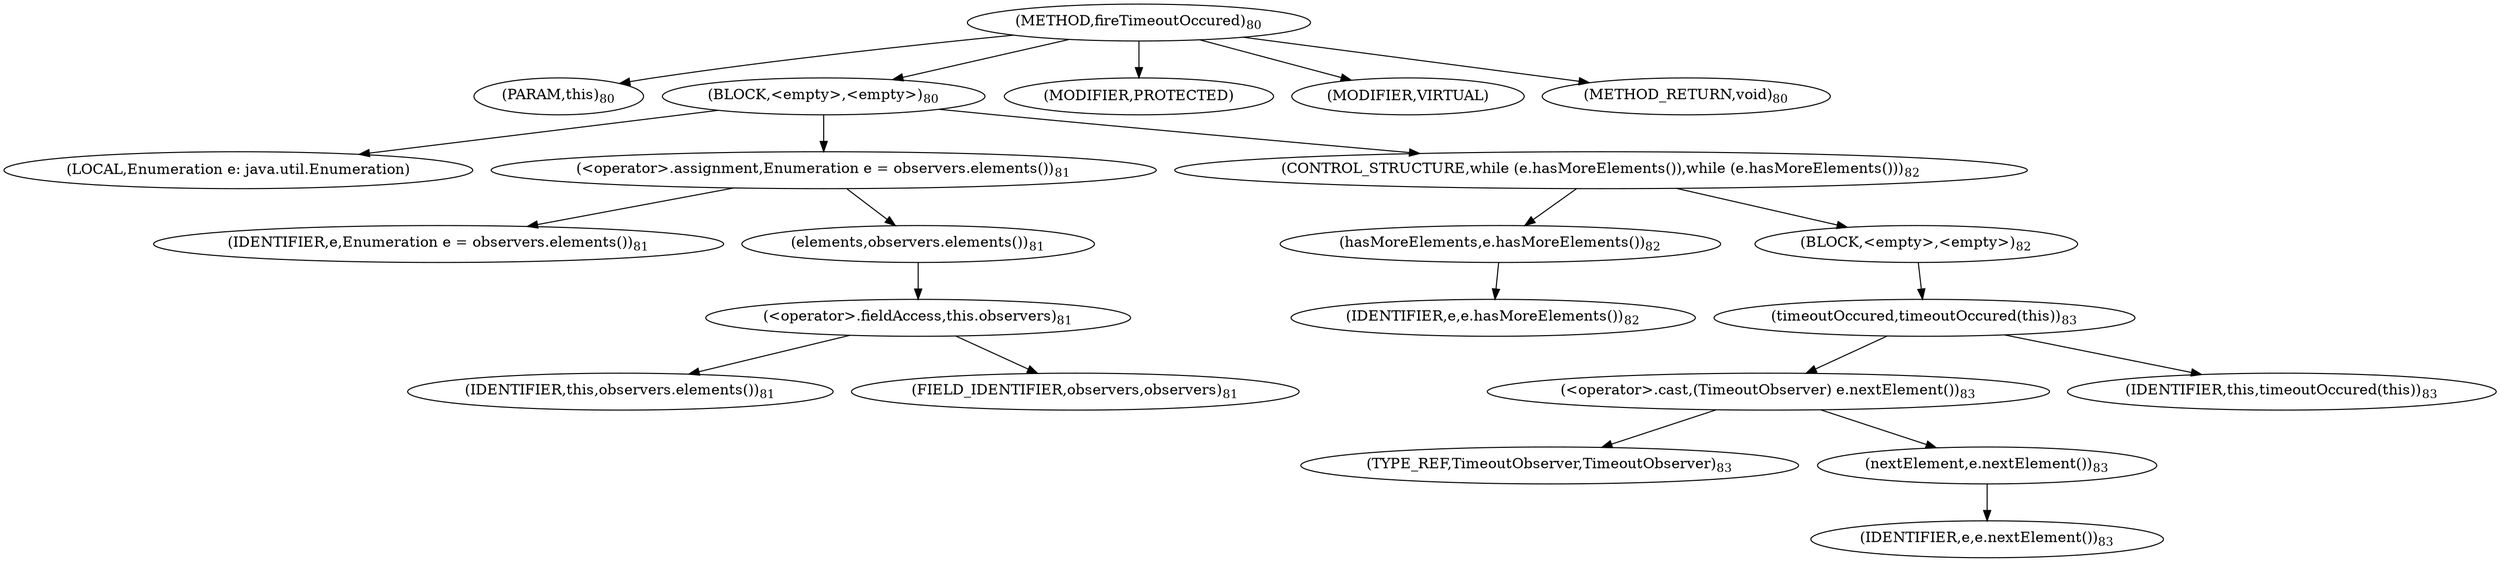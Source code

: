 digraph "fireTimeoutOccured" {  
"116" [label = <(METHOD,fireTimeoutOccured)<SUB>80</SUB>> ]
"6" [label = <(PARAM,this)<SUB>80</SUB>> ]
"117" [label = <(BLOCK,&lt;empty&gt;,&lt;empty&gt;)<SUB>80</SUB>> ]
"118" [label = <(LOCAL,Enumeration e: java.util.Enumeration)> ]
"119" [label = <(&lt;operator&gt;.assignment,Enumeration e = observers.elements())<SUB>81</SUB>> ]
"120" [label = <(IDENTIFIER,e,Enumeration e = observers.elements())<SUB>81</SUB>> ]
"121" [label = <(elements,observers.elements())<SUB>81</SUB>> ]
"122" [label = <(&lt;operator&gt;.fieldAccess,this.observers)<SUB>81</SUB>> ]
"123" [label = <(IDENTIFIER,this,observers.elements())<SUB>81</SUB>> ]
"124" [label = <(FIELD_IDENTIFIER,observers,observers)<SUB>81</SUB>> ]
"125" [label = <(CONTROL_STRUCTURE,while (e.hasMoreElements()),while (e.hasMoreElements()))<SUB>82</SUB>> ]
"126" [label = <(hasMoreElements,e.hasMoreElements())<SUB>82</SUB>> ]
"127" [label = <(IDENTIFIER,e,e.hasMoreElements())<SUB>82</SUB>> ]
"128" [label = <(BLOCK,&lt;empty&gt;,&lt;empty&gt;)<SUB>82</SUB>> ]
"129" [label = <(timeoutOccured,timeoutOccured(this))<SUB>83</SUB>> ]
"130" [label = <(&lt;operator&gt;.cast,(TimeoutObserver) e.nextElement())<SUB>83</SUB>> ]
"131" [label = <(TYPE_REF,TimeoutObserver,TimeoutObserver)<SUB>83</SUB>> ]
"132" [label = <(nextElement,e.nextElement())<SUB>83</SUB>> ]
"133" [label = <(IDENTIFIER,e,e.nextElement())<SUB>83</SUB>> ]
"5" [label = <(IDENTIFIER,this,timeoutOccured(this))<SUB>83</SUB>> ]
"134" [label = <(MODIFIER,PROTECTED)> ]
"135" [label = <(MODIFIER,VIRTUAL)> ]
"136" [label = <(METHOD_RETURN,void)<SUB>80</SUB>> ]
  "116" -> "6" 
  "116" -> "117" 
  "116" -> "134" 
  "116" -> "135" 
  "116" -> "136" 
  "117" -> "118" 
  "117" -> "119" 
  "117" -> "125" 
  "119" -> "120" 
  "119" -> "121" 
  "121" -> "122" 
  "122" -> "123" 
  "122" -> "124" 
  "125" -> "126" 
  "125" -> "128" 
  "126" -> "127" 
  "128" -> "129" 
  "129" -> "130" 
  "129" -> "5" 
  "130" -> "131" 
  "130" -> "132" 
  "132" -> "133" 
}
